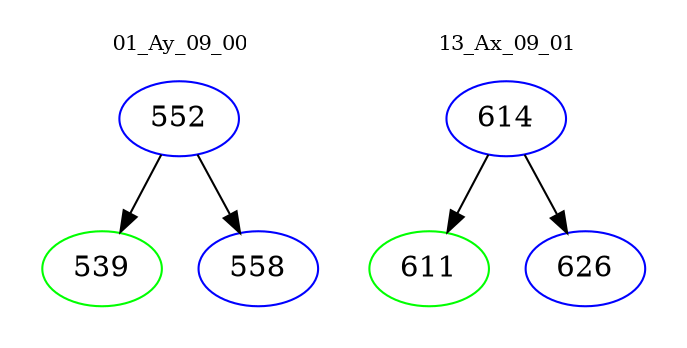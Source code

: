 digraph{
subgraph cluster_0 {
color = white
label = "01_Ay_09_00";
fontsize=10;
T0_552 [label="552", color="blue"]
T0_552 -> T0_539 [color="black"]
T0_539 [label="539", color="green"]
T0_552 -> T0_558 [color="black"]
T0_558 [label="558", color="blue"]
}
subgraph cluster_1 {
color = white
label = "13_Ax_09_01";
fontsize=10;
T1_614 [label="614", color="blue"]
T1_614 -> T1_611 [color="black"]
T1_611 [label="611", color="green"]
T1_614 -> T1_626 [color="black"]
T1_626 [label="626", color="blue"]
}
}
